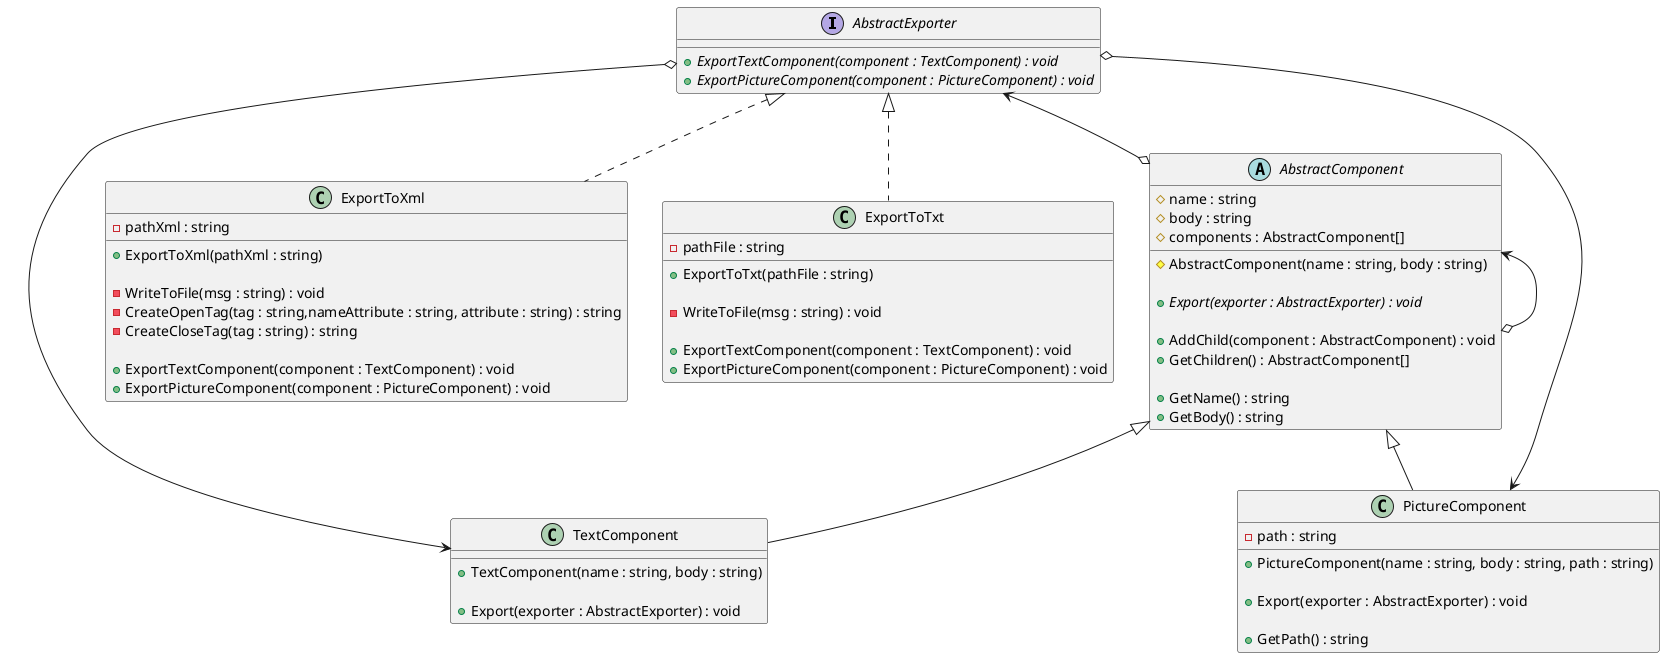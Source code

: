 @startuml
'https://plantuml.com/class-diagram

AbstractExporter <--o AbstractComponent
AbstractComponent <--o AbstractComponent
abstract AbstractComponent {
# name : string
# body : string
# components : AbstractComponent[]

# AbstractComponent(name : string, body : string)

+ {abstract} Export(exporter : AbstractExporter) : void

+ AddChild(component : AbstractComponent) : void
+ GetChildren() : AbstractComponent[]

+ GetName() : string
+ GetBody() : string
}

AbstractComponent <|-- TextComponent
class TextComponent {
+ TextComponent(name : string, body : string)

+ Export(exporter : AbstractExporter) : void
}

AbstractComponent <|-- PictureComponent
class PictureComponent {
- path : string

+ PictureComponent(name : string, body : string, path : string)

+ Export(exporter : AbstractExporter) : void

+ GetPath() : string
}

TextComponent <--o AbstractExporter
PictureComponent <--o AbstractExporter
interface AbstractExporter {
+ {abstract} ExportTextComponent(component : TextComponent) : void
+ {abstract} ExportPictureComponent(component : PictureComponent) : void
}

AbstractExporter <|.. ExportToXml
class ExportToXml {
- pathXml : string

+ ExportToXml(pathXml : string)

- WriteToFile(msg : string) : void
- CreateOpenTag(tag : string,nameAttribute : string, attribute : string) : string
- CreateCloseTag(tag : string) : string

+ ExportTextComponent(component : TextComponent) : void
+ ExportPictureComponent(component : PictureComponent) : void
}

AbstractExporter <|.. ExportToTxt
class ExportToTxt {
- pathFile : string

+ ExportToTxt(pathFile : string)

- WriteToFile(msg : string) : void

+ ExportTextComponent(component : TextComponent) : void
+ ExportPictureComponent(component : PictureComponent) : void
}

@enduml